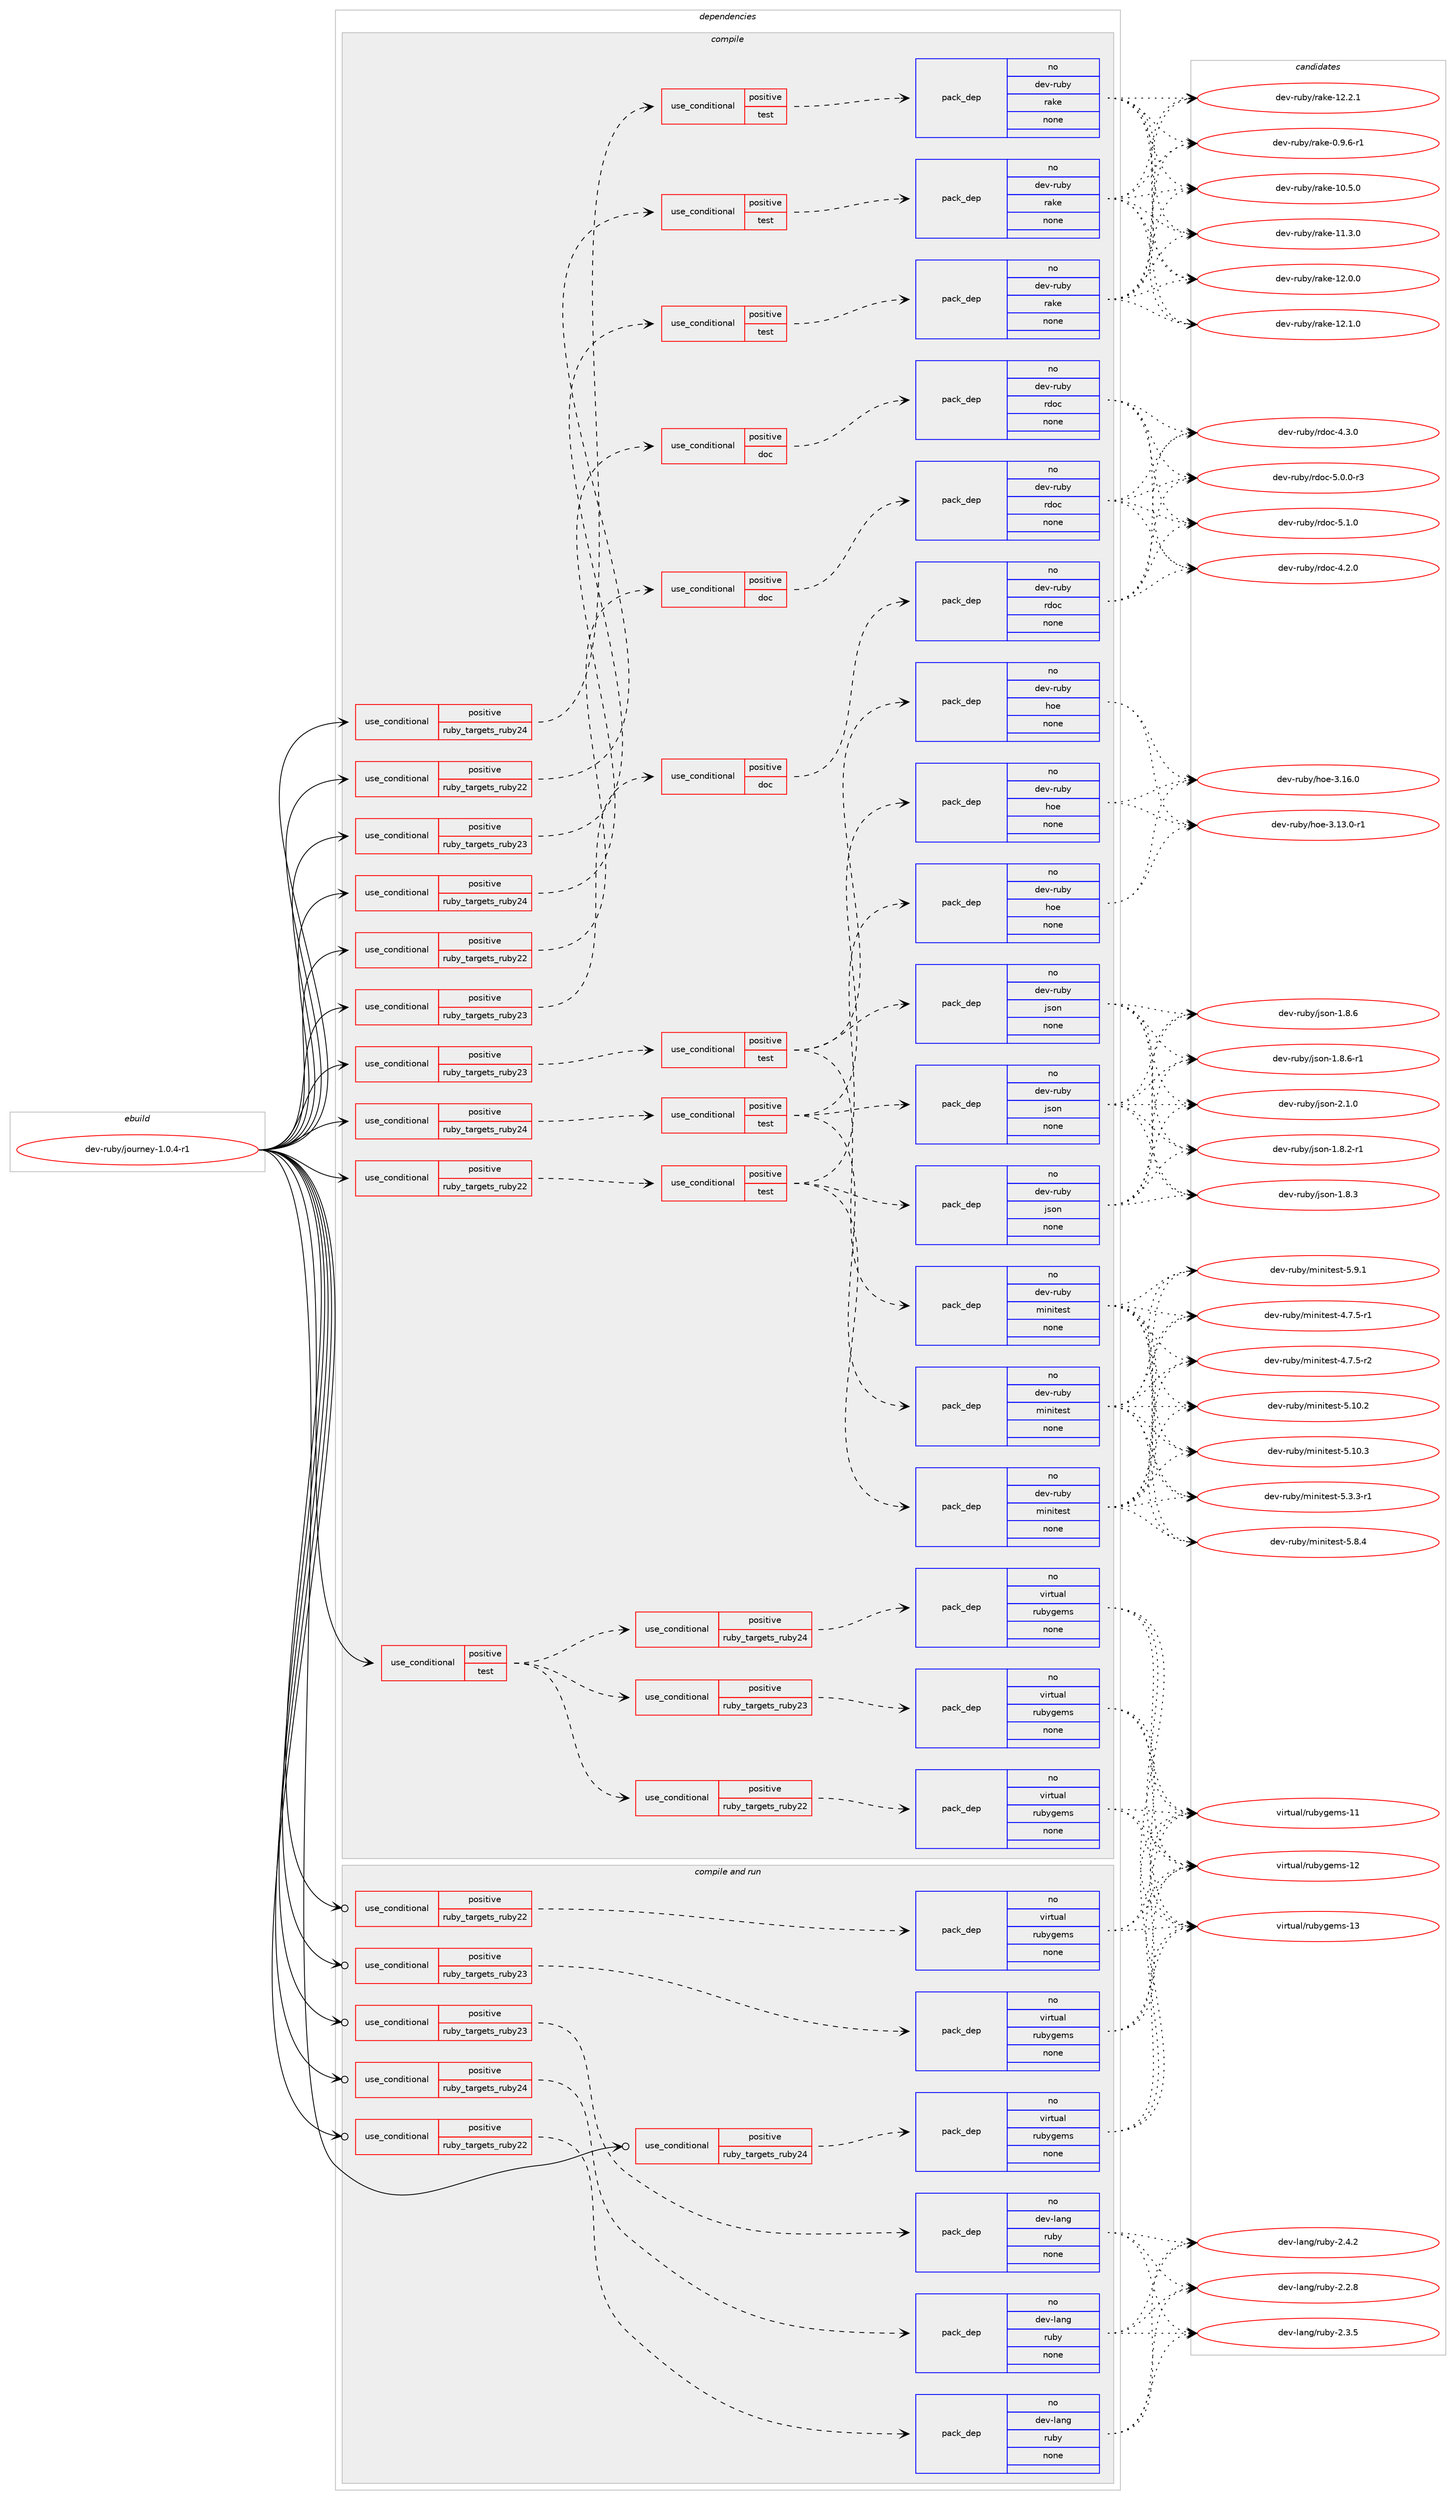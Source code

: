 digraph prolog {

# *************
# Graph options
# *************

newrank=true;
concentrate=true;
compound=true;
graph [rankdir=LR,fontname=Helvetica,fontsize=10,ranksep=1.5];#, ranksep=2.5, nodesep=0.2];
edge  [arrowhead=vee];
node  [fontname=Helvetica,fontsize=10];

# **********
# The ebuild
# **********

subgraph cluster_leftcol {
color=gray;
rank=same;
label=<<i>ebuild</i>>;
id [label="dev-ruby/journey-1.0.4-r1", color=red, width=4, href="../dev-ruby/journey-1.0.4-r1.svg"];
}

# ****************
# The dependencies
# ****************

subgraph cluster_midcol {
color=gray;
label=<<i>dependencies</i>>;
subgraph cluster_compile {
fillcolor="#eeeeee";
style=filled;
label=<<i>compile</i>>;
subgraph cond59869 {
dependency244207 [label=<<TABLE BORDER="0" CELLBORDER="1" CELLSPACING="0" CELLPADDING="4"><TR><TD ROWSPAN="3" CELLPADDING="10">use_conditional</TD></TR><TR><TD>positive</TD></TR><TR><TD>ruby_targets_ruby22</TD></TR></TABLE>>, shape=none, color=red];
subgraph cond59870 {
dependency244208 [label=<<TABLE BORDER="0" CELLBORDER="1" CELLSPACING="0" CELLPADDING="4"><TR><TD ROWSPAN="3" CELLPADDING="10">use_conditional</TD></TR><TR><TD>positive</TD></TR><TR><TD>doc</TD></TR></TABLE>>, shape=none, color=red];
subgraph pack180261 {
dependency244209 [label=<<TABLE BORDER="0" CELLBORDER="1" CELLSPACING="0" CELLPADDING="4" WIDTH="220"><TR><TD ROWSPAN="6" CELLPADDING="30">pack_dep</TD></TR><TR><TD WIDTH="110">no</TD></TR><TR><TD>dev-ruby</TD></TR><TR><TD>rdoc</TD></TR><TR><TD>none</TD></TR><TR><TD></TD></TR></TABLE>>, shape=none, color=blue];
}
dependency244208:e -> dependency244209:w [weight=20,style="dashed",arrowhead="vee"];
}
dependency244207:e -> dependency244208:w [weight=20,style="dashed",arrowhead="vee"];
}
id:e -> dependency244207:w [weight=20,style="solid",arrowhead="vee"];
subgraph cond59871 {
dependency244210 [label=<<TABLE BORDER="0" CELLBORDER="1" CELLSPACING="0" CELLPADDING="4"><TR><TD ROWSPAN="3" CELLPADDING="10">use_conditional</TD></TR><TR><TD>positive</TD></TR><TR><TD>ruby_targets_ruby22</TD></TR></TABLE>>, shape=none, color=red];
subgraph cond59872 {
dependency244211 [label=<<TABLE BORDER="0" CELLBORDER="1" CELLSPACING="0" CELLPADDING="4"><TR><TD ROWSPAN="3" CELLPADDING="10">use_conditional</TD></TR><TR><TD>positive</TD></TR><TR><TD>test</TD></TR></TABLE>>, shape=none, color=red];
subgraph pack180262 {
dependency244212 [label=<<TABLE BORDER="0" CELLBORDER="1" CELLSPACING="0" CELLPADDING="4" WIDTH="220"><TR><TD ROWSPAN="6" CELLPADDING="30">pack_dep</TD></TR><TR><TD WIDTH="110">no</TD></TR><TR><TD>dev-ruby</TD></TR><TR><TD>hoe</TD></TR><TR><TD>none</TD></TR><TR><TD></TD></TR></TABLE>>, shape=none, color=blue];
}
dependency244211:e -> dependency244212:w [weight=20,style="dashed",arrowhead="vee"];
subgraph pack180263 {
dependency244213 [label=<<TABLE BORDER="0" CELLBORDER="1" CELLSPACING="0" CELLPADDING="4" WIDTH="220"><TR><TD ROWSPAN="6" CELLPADDING="30">pack_dep</TD></TR><TR><TD WIDTH="110">no</TD></TR><TR><TD>dev-ruby</TD></TR><TR><TD>json</TD></TR><TR><TD>none</TD></TR><TR><TD></TD></TR></TABLE>>, shape=none, color=blue];
}
dependency244211:e -> dependency244213:w [weight=20,style="dashed",arrowhead="vee"];
subgraph pack180264 {
dependency244214 [label=<<TABLE BORDER="0" CELLBORDER="1" CELLSPACING="0" CELLPADDING="4" WIDTH="220"><TR><TD ROWSPAN="6" CELLPADDING="30">pack_dep</TD></TR><TR><TD WIDTH="110">no</TD></TR><TR><TD>dev-ruby</TD></TR><TR><TD>minitest</TD></TR><TR><TD>none</TD></TR><TR><TD></TD></TR></TABLE>>, shape=none, color=blue];
}
dependency244211:e -> dependency244214:w [weight=20,style="dashed",arrowhead="vee"];
}
dependency244210:e -> dependency244211:w [weight=20,style="dashed",arrowhead="vee"];
}
id:e -> dependency244210:w [weight=20,style="solid",arrowhead="vee"];
subgraph cond59873 {
dependency244215 [label=<<TABLE BORDER="0" CELLBORDER="1" CELLSPACING="0" CELLPADDING="4"><TR><TD ROWSPAN="3" CELLPADDING="10">use_conditional</TD></TR><TR><TD>positive</TD></TR><TR><TD>ruby_targets_ruby22</TD></TR></TABLE>>, shape=none, color=red];
subgraph cond59874 {
dependency244216 [label=<<TABLE BORDER="0" CELLBORDER="1" CELLSPACING="0" CELLPADDING="4"><TR><TD ROWSPAN="3" CELLPADDING="10">use_conditional</TD></TR><TR><TD>positive</TD></TR><TR><TD>test</TD></TR></TABLE>>, shape=none, color=red];
subgraph pack180265 {
dependency244217 [label=<<TABLE BORDER="0" CELLBORDER="1" CELLSPACING="0" CELLPADDING="4" WIDTH="220"><TR><TD ROWSPAN="6" CELLPADDING="30">pack_dep</TD></TR><TR><TD WIDTH="110">no</TD></TR><TR><TD>dev-ruby</TD></TR><TR><TD>rake</TD></TR><TR><TD>none</TD></TR><TR><TD></TD></TR></TABLE>>, shape=none, color=blue];
}
dependency244216:e -> dependency244217:w [weight=20,style="dashed",arrowhead="vee"];
}
dependency244215:e -> dependency244216:w [weight=20,style="dashed",arrowhead="vee"];
}
id:e -> dependency244215:w [weight=20,style="solid",arrowhead="vee"];
subgraph cond59875 {
dependency244218 [label=<<TABLE BORDER="0" CELLBORDER="1" CELLSPACING="0" CELLPADDING="4"><TR><TD ROWSPAN="3" CELLPADDING="10">use_conditional</TD></TR><TR><TD>positive</TD></TR><TR><TD>ruby_targets_ruby23</TD></TR></TABLE>>, shape=none, color=red];
subgraph cond59876 {
dependency244219 [label=<<TABLE BORDER="0" CELLBORDER="1" CELLSPACING="0" CELLPADDING="4"><TR><TD ROWSPAN="3" CELLPADDING="10">use_conditional</TD></TR><TR><TD>positive</TD></TR><TR><TD>doc</TD></TR></TABLE>>, shape=none, color=red];
subgraph pack180266 {
dependency244220 [label=<<TABLE BORDER="0" CELLBORDER="1" CELLSPACING="0" CELLPADDING="4" WIDTH="220"><TR><TD ROWSPAN="6" CELLPADDING="30">pack_dep</TD></TR><TR><TD WIDTH="110">no</TD></TR><TR><TD>dev-ruby</TD></TR><TR><TD>rdoc</TD></TR><TR><TD>none</TD></TR><TR><TD></TD></TR></TABLE>>, shape=none, color=blue];
}
dependency244219:e -> dependency244220:w [weight=20,style="dashed",arrowhead="vee"];
}
dependency244218:e -> dependency244219:w [weight=20,style="dashed",arrowhead="vee"];
}
id:e -> dependency244218:w [weight=20,style="solid",arrowhead="vee"];
subgraph cond59877 {
dependency244221 [label=<<TABLE BORDER="0" CELLBORDER="1" CELLSPACING="0" CELLPADDING="4"><TR><TD ROWSPAN="3" CELLPADDING="10">use_conditional</TD></TR><TR><TD>positive</TD></TR><TR><TD>ruby_targets_ruby23</TD></TR></TABLE>>, shape=none, color=red];
subgraph cond59878 {
dependency244222 [label=<<TABLE BORDER="0" CELLBORDER="1" CELLSPACING="0" CELLPADDING="4"><TR><TD ROWSPAN="3" CELLPADDING="10">use_conditional</TD></TR><TR><TD>positive</TD></TR><TR><TD>test</TD></TR></TABLE>>, shape=none, color=red];
subgraph pack180267 {
dependency244223 [label=<<TABLE BORDER="0" CELLBORDER="1" CELLSPACING="0" CELLPADDING="4" WIDTH="220"><TR><TD ROWSPAN="6" CELLPADDING="30">pack_dep</TD></TR><TR><TD WIDTH="110">no</TD></TR><TR><TD>dev-ruby</TD></TR><TR><TD>hoe</TD></TR><TR><TD>none</TD></TR><TR><TD></TD></TR></TABLE>>, shape=none, color=blue];
}
dependency244222:e -> dependency244223:w [weight=20,style="dashed",arrowhead="vee"];
subgraph pack180268 {
dependency244224 [label=<<TABLE BORDER="0" CELLBORDER="1" CELLSPACING="0" CELLPADDING="4" WIDTH="220"><TR><TD ROWSPAN="6" CELLPADDING="30">pack_dep</TD></TR><TR><TD WIDTH="110">no</TD></TR><TR><TD>dev-ruby</TD></TR><TR><TD>json</TD></TR><TR><TD>none</TD></TR><TR><TD></TD></TR></TABLE>>, shape=none, color=blue];
}
dependency244222:e -> dependency244224:w [weight=20,style="dashed",arrowhead="vee"];
subgraph pack180269 {
dependency244225 [label=<<TABLE BORDER="0" CELLBORDER="1" CELLSPACING="0" CELLPADDING="4" WIDTH="220"><TR><TD ROWSPAN="6" CELLPADDING="30">pack_dep</TD></TR><TR><TD WIDTH="110">no</TD></TR><TR><TD>dev-ruby</TD></TR><TR><TD>minitest</TD></TR><TR><TD>none</TD></TR><TR><TD></TD></TR></TABLE>>, shape=none, color=blue];
}
dependency244222:e -> dependency244225:w [weight=20,style="dashed",arrowhead="vee"];
}
dependency244221:e -> dependency244222:w [weight=20,style="dashed",arrowhead="vee"];
}
id:e -> dependency244221:w [weight=20,style="solid",arrowhead="vee"];
subgraph cond59879 {
dependency244226 [label=<<TABLE BORDER="0" CELLBORDER="1" CELLSPACING="0" CELLPADDING="4"><TR><TD ROWSPAN="3" CELLPADDING="10">use_conditional</TD></TR><TR><TD>positive</TD></TR><TR><TD>ruby_targets_ruby23</TD></TR></TABLE>>, shape=none, color=red];
subgraph cond59880 {
dependency244227 [label=<<TABLE BORDER="0" CELLBORDER="1" CELLSPACING="0" CELLPADDING="4"><TR><TD ROWSPAN="3" CELLPADDING="10">use_conditional</TD></TR><TR><TD>positive</TD></TR><TR><TD>test</TD></TR></TABLE>>, shape=none, color=red];
subgraph pack180270 {
dependency244228 [label=<<TABLE BORDER="0" CELLBORDER="1" CELLSPACING="0" CELLPADDING="4" WIDTH="220"><TR><TD ROWSPAN="6" CELLPADDING="30">pack_dep</TD></TR><TR><TD WIDTH="110">no</TD></TR><TR><TD>dev-ruby</TD></TR><TR><TD>rake</TD></TR><TR><TD>none</TD></TR><TR><TD></TD></TR></TABLE>>, shape=none, color=blue];
}
dependency244227:e -> dependency244228:w [weight=20,style="dashed",arrowhead="vee"];
}
dependency244226:e -> dependency244227:w [weight=20,style="dashed",arrowhead="vee"];
}
id:e -> dependency244226:w [weight=20,style="solid",arrowhead="vee"];
subgraph cond59881 {
dependency244229 [label=<<TABLE BORDER="0" CELLBORDER="1" CELLSPACING="0" CELLPADDING="4"><TR><TD ROWSPAN="3" CELLPADDING="10">use_conditional</TD></TR><TR><TD>positive</TD></TR><TR><TD>ruby_targets_ruby24</TD></TR></TABLE>>, shape=none, color=red];
subgraph cond59882 {
dependency244230 [label=<<TABLE BORDER="0" CELLBORDER="1" CELLSPACING="0" CELLPADDING="4"><TR><TD ROWSPAN="3" CELLPADDING="10">use_conditional</TD></TR><TR><TD>positive</TD></TR><TR><TD>doc</TD></TR></TABLE>>, shape=none, color=red];
subgraph pack180271 {
dependency244231 [label=<<TABLE BORDER="0" CELLBORDER="1" CELLSPACING="0" CELLPADDING="4" WIDTH="220"><TR><TD ROWSPAN="6" CELLPADDING="30">pack_dep</TD></TR><TR><TD WIDTH="110">no</TD></TR><TR><TD>dev-ruby</TD></TR><TR><TD>rdoc</TD></TR><TR><TD>none</TD></TR><TR><TD></TD></TR></TABLE>>, shape=none, color=blue];
}
dependency244230:e -> dependency244231:w [weight=20,style="dashed",arrowhead="vee"];
}
dependency244229:e -> dependency244230:w [weight=20,style="dashed",arrowhead="vee"];
}
id:e -> dependency244229:w [weight=20,style="solid",arrowhead="vee"];
subgraph cond59883 {
dependency244232 [label=<<TABLE BORDER="0" CELLBORDER="1" CELLSPACING="0" CELLPADDING="4"><TR><TD ROWSPAN="3" CELLPADDING="10">use_conditional</TD></TR><TR><TD>positive</TD></TR><TR><TD>ruby_targets_ruby24</TD></TR></TABLE>>, shape=none, color=red];
subgraph cond59884 {
dependency244233 [label=<<TABLE BORDER="0" CELLBORDER="1" CELLSPACING="0" CELLPADDING="4"><TR><TD ROWSPAN="3" CELLPADDING="10">use_conditional</TD></TR><TR><TD>positive</TD></TR><TR><TD>test</TD></TR></TABLE>>, shape=none, color=red];
subgraph pack180272 {
dependency244234 [label=<<TABLE BORDER="0" CELLBORDER="1" CELLSPACING="0" CELLPADDING="4" WIDTH="220"><TR><TD ROWSPAN="6" CELLPADDING="30">pack_dep</TD></TR><TR><TD WIDTH="110">no</TD></TR><TR><TD>dev-ruby</TD></TR><TR><TD>hoe</TD></TR><TR><TD>none</TD></TR><TR><TD></TD></TR></TABLE>>, shape=none, color=blue];
}
dependency244233:e -> dependency244234:w [weight=20,style="dashed",arrowhead="vee"];
subgraph pack180273 {
dependency244235 [label=<<TABLE BORDER="0" CELLBORDER="1" CELLSPACING="0" CELLPADDING="4" WIDTH="220"><TR><TD ROWSPAN="6" CELLPADDING="30">pack_dep</TD></TR><TR><TD WIDTH="110">no</TD></TR><TR><TD>dev-ruby</TD></TR><TR><TD>json</TD></TR><TR><TD>none</TD></TR><TR><TD></TD></TR></TABLE>>, shape=none, color=blue];
}
dependency244233:e -> dependency244235:w [weight=20,style="dashed",arrowhead="vee"];
subgraph pack180274 {
dependency244236 [label=<<TABLE BORDER="0" CELLBORDER="1" CELLSPACING="0" CELLPADDING="4" WIDTH="220"><TR><TD ROWSPAN="6" CELLPADDING="30">pack_dep</TD></TR><TR><TD WIDTH="110">no</TD></TR><TR><TD>dev-ruby</TD></TR><TR><TD>minitest</TD></TR><TR><TD>none</TD></TR><TR><TD></TD></TR></TABLE>>, shape=none, color=blue];
}
dependency244233:e -> dependency244236:w [weight=20,style="dashed",arrowhead="vee"];
}
dependency244232:e -> dependency244233:w [weight=20,style="dashed",arrowhead="vee"];
}
id:e -> dependency244232:w [weight=20,style="solid",arrowhead="vee"];
subgraph cond59885 {
dependency244237 [label=<<TABLE BORDER="0" CELLBORDER="1" CELLSPACING="0" CELLPADDING="4"><TR><TD ROWSPAN="3" CELLPADDING="10">use_conditional</TD></TR><TR><TD>positive</TD></TR><TR><TD>ruby_targets_ruby24</TD></TR></TABLE>>, shape=none, color=red];
subgraph cond59886 {
dependency244238 [label=<<TABLE BORDER="0" CELLBORDER="1" CELLSPACING="0" CELLPADDING="4"><TR><TD ROWSPAN="3" CELLPADDING="10">use_conditional</TD></TR><TR><TD>positive</TD></TR><TR><TD>test</TD></TR></TABLE>>, shape=none, color=red];
subgraph pack180275 {
dependency244239 [label=<<TABLE BORDER="0" CELLBORDER="1" CELLSPACING="0" CELLPADDING="4" WIDTH="220"><TR><TD ROWSPAN="6" CELLPADDING="30">pack_dep</TD></TR><TR><TD WIDTH="110">no</TD></TR><TR><TD>dev-ruby</TD></TR><TR><TD>rake</TD></TR><TR><TD>none</TD></TR><TR><TD></TD></TR></TABLE>>, shape=none, color=blue];
}
dependency244238:e -> dependency244239:w [weight=20,style="dashed",arrowhead="vee"];
}
dependency244237:e -> dependency244238:w [weight=20,style="dashed",arrowhead="vee"];
}
id:e -> dependency244237:w [weight=20,style="solid",arrowhead="vee"];
subgraph cond59887 {
dependency244240 [label=<<TABLE BORDER="0" CELLBORDER="1" CELLSPACING="0" CELLPADDING="4"><TR><TD ROWSPAN="3" CELLPADDING="10">use_conditional</TD></TR><TR><TD>positive</TD></TR><TR><TD>test</TD></TR></TABLE>>, shape=none, color=red];
subgraph cond59888 {
dependency244241 [label=<<TABLE BORDER="0" CELLBORDER="1" CELLSPACING="0" CELLPADDING="4"><TR><TD ROWSPAN="3" CELLPADDING="10">use_conditional</TD></TR><TR><TD>positive</TD></TR><TR><TD>ruby_targets_ruby22</TD></TR></TABLE>>, shape=none, color=red];
subgraph pack180276 {
dependency244242 [label=<<TABLE BORDER="0" CELLBORDER="1" CELLSPACING="0" CELLPADDING="4" WIDTH="220"><TR><TD ROWSPAN="6" CELLPADDING="30">pack_dep</TD></TR><TR><TD WIDTH="110">no</TD></TR><TR><TD>virtual</TD></TR><TR><TD>rubygems</TD></TR><TR><TD>none</TD></TR><TR><TD></TD></TR></TABLE>>, shape=none, color=blue];
}
dependency244241:e -> dependency244242:w [weight=20,style="dashed",arrowhead="vee"];
}
dependency244240:e -> dependency244241:w [weight=20,style="dashed",arrowhead="vee"];
subgraph cond59889 {
dependency244243 [label=<<TABLE BORDER="0" CELLBORDER="1" CELLSPACING="0" CELLPADDING="4"><TR><TD ROWSPAN="3" CELLPADDING="10">use_conditional</TD></TR><TR><TD>positive</TD></TR><TR><TD>ruby_targets_ruby23</TD></TR></TABLE>>, shape=none, color=red];
subgraph pack180277 {
dependency244244 [label=<<TABLE BORDER="0" CELLBORDER="1" CELLSPACING="0" CELLPADDING="4" WIDTH="220"><TR><TD ROWSPAN="6" CELLPADDING="30">pack_dep</TD></TR><TR><TD WIDTH="110">no</TD></TR><TR><TD>virtual</TD></TR><TR><TD>rubygems</TD></TR><TR><TD>none</TD></TR><TR><TD></TD></TR></TABLE>>, shape=none, color=blue];
}
dependency244243:e -> dependency244244:w [weight=20,style="dashed",arrowhead="vee"];
}
dependency244240:e -> dependency244243:w [weight=20,style="dashed",arrowhead="vee"];
subgraph cond59890 {
dependency244245 [label=<<TABLE BORDER="0" CELLBORDER="1" CELLSPACING="0" CELLPADDING="4"><TR><TD ROWSPAN="3" CELLPADDING="10">use_conditional</TD></TR><TR><TD>positive</TD></TR><TR><TD>ruby_targets_ruby24</TD></TR></TABLE>>, shape=none, color=red];
subgraph pack180278 {
dependency244246 [label=<<TABLE BORDER="0" CELLBORDER="1" CELLSPACING="0" CELLPADDING="4" WIDTH="220"><TR><TD ROWSPAN="6" CELLPADDING="30">pack_dep</TD></TR><TR><TD WIDTH="110">no</TD></TR><TR><TD>virtual</TD></TR><TR><TD>rubygems</TD></TR><TR><TD>none</TD></TR><TR><TD></TD></TR></TABLE>>, shape=none, color=blue];
}
dependency244245:e -> dependency244246:w [weight=20,style="dashed",arrowhead="vee"];
}
dependency244240:e -> dependency244245:w [weight=20,style="dashed",arrowhead="vee"];
}
id:e -> dependency244240:w [weight=20,style="solid",arrowhead="vee"];
}
subgraph cluster_compileandrun {
fillcolor="#eeeeee";
style=filled;
label=<<i>compile and run</i>>;
subgraph cond59891 {
dependency244247 [label=<<TABLE BORDER="0" CELLBORDER="1" CELLSPACING="0" CELLPADDING="4"><TR><TD ROWSPAN="3" CELLPADDING="10">use_conditional</TD></TR><TR><TD>positive</TD></TR><TR><TD>ruby_targets_ruby22</TD></TR></TABLE>>, shape=none, color=red];
subgraph pack180279 {
dependency244248 [label=<<TABLE BORDER="0" CELLBORDER="1" CELLSPACING="0" CELLPADDING="4" WIDTH="220"><TR><TD ROWSPAN="6" CELLPADDING="30">pack_dep</TD></TR><TR><TD WIDTH="110">no</TD></TR><TR><TD>dev-lang</TD></TR><TR><TD>ruby</TD></TR><TR><TD>none</TD></TR><TR><TD></TD></TR></TABLE>>, shape=none, color=blue];
}
dependency244247:e -> dependency244248:w [weight=20,style="dashed",arrowhead="vee"];
}
id:e -> dependency244247:w [weight=20,style="solid",arrowhead="odotvee"];
subgraph cond59892 {
dependency244249 [label=<<TABLE BORDER="0" CELLBORDER="1" CELLSPACING="0" CELLPADDING="4"><TR><TD ROWSPAN="3" CELLPADDING="10">use_conditional</TD></TR><TR><TD>positive</TD></TR><TR><TD>ruby_targets_ruby22</TD></TR></TABLE>>, shape=none, color=red];
subgraph pack180280 {
dependency244250 [label=<<TABLE BORDER="0" CELLBORDER="1" CELLSPACING="0" CELLPADDING="4" WIDTH="220"><TR><TD ROWSPAN="6" CELLPADDING="30">pack_dep</TD></TR><TR><TD WIDTH="110">no</TD></TR><TR><TD>virtual</TD></TR><TR><TD>rubygems</TD></TR><TR><TD>none</TD></TR><TR><TD></TD></TR></TABLE>>, shape=none, color=blue];
}
dependency244249:e -> dependency244250:w [weight=20,style="dashed",arrowhead="vee"];
}
id:e -> dependency244249:w [weight=20,style="solid",arrowhead="odotvee"];
subgraph cond59893 {
dependency244251 [label=<<TABLE BORDER="0" CELLBORDER="1" CELLSPACING="0" CELLPADDING="4"><TR><TD ROWSPAN="3" CELLPADDING="10">use_conditional</TD></TR><TR><TD>positive</TD></TR><TR><TD>ruby_targets_ruby23</TD></TR></TABLE>>, shape=none, color=red];
subgraph pack180281 {
dependency244252 [label=<<TABLE BORDER="0" CELLBORDER="1" CELLSPACING="0" CELLPADDING="4" WIDTH="220"><TR><TD ROWSPAN="6" CELLPADDING="30">pack_dep</TD></TR><TR><TD WIDTH="110">no</TD></TR><TR><TD>dev-lang</TD></TR><TR><TD>ruby</TD></TR><TR><TD>none</TD></TR><TR><TD></TD></TR></TABLE>>, shape=none, color=blue];
}
dependency244251:e -> dependency244252:w [weight=20,style="dashed",arrowhead="vee"];
}
id:e -> dependency244251:w [weight=20,style="solid",arrowhead="odotvee"];
subgraph cond59894 {
dependency244253 [label=<<TABLE BORDER="0" CELLBORDER="1" CELLSPACING="0" CELLPADDING="4"><TR><TD ROWSPAN="3" CELLPADDING="10">use_conditional</TD></TR><TR><TD>positive</TD></TR><TR><TD>ruby_targets_ruby23</TD></TR></TABLE>>, shape=none, color=red];
subgraph pack180282 {
dependency244254 [label=<<TABLE BORDER="0" CELLBORDER="1" CELLSPACING="0" CELLPADDING="4" WIDTH="220"><TR><TD ROWSPAN="6" CELLPADDING="30">pack_dep</TD></TR><TR><TD WIDTH="110">no</TD></TR><TR><TD>virtual</TD></TR><TR><TD>rubygems</TD></TR><TR><TD>none</TD></TR><TR><TD></TD></TR></TABLE>>, shape=none, color=blue];
}
dependency244253:e -> dependency244254:w [weight=20,style="dashed",arrowhead="vee"];
}
id:e -> dependency244253:w [weight=20,style="solid",arrowhead="odotvee"];
subgraph cond59895 {
dependency244255 [label=<<TABLE BORDER="0" CELLBORDER="1" CELLSPACING="0" CELLPADDING="4"><TR><TD ROWSPAN="3" CELLPADDING="10">use_conditional</TD></TR><TR><TD>positive</TD></TR><TR><TD>ruby_targets_ruby24</TD></TR></TABLE>>, shape=none, color=red];
subgraph pack180283 {
dependency244256 [label=<<TABLE BORDER="0" CELLBORDER="1" CELLSPACING="0" CELLPADDING="4" WIDTH="220"><TR><TD ROWSPAN="6" CELLPADDING="30">pack_dep</TD></TR><TR><TD WIDTH="110">no</TD></TR><TR><TD>dev-lang</TD></TR><TR><TD>ruby</TD></TR><TR><TD>none</TD></TR><TR><TD></TD></TR></TABLE>>, shape=none, color=blue];
}
dependency244255:e -> dependency244256:w [weight=20,style="dashed",arrowhead="vee"];
}
id:e -> dependency244255:w [weight=20,style="solid",arrowhead="odotvee"];
subgraph cond59896 {
dependency244257 [label=<<TABLE BORDER="0" CELLBORDER="1" CELLSPACING="0" CELLPADDING="4"><TR><TD ROWSPAN="3" CELLPADDING="10">use_conditional</TD></TR><TR><TD>positive</TD></TR><TR><TD>ruby_targets_ruby24</TD></TR></TABLE>>, shape=none, color=red];
subgraph pack180284 {
dependency244258 [label=<<TABLE BORDER="0" CELLBORDER="1" CELLSPACING="0" CELLPADDING="4" WIDTH="220"><TR><TD ROWSPAN="6" CELLPADDING="30">pack_dep</TD></TR><TR><TD WIDTH="110">no</TD></TR><TR><TD>virtual</TD></TR><TR><TD>rubygems</TD></TR><TR><TD>none</TD></TR><TR><TD></TD></TR></TABLE>>, shape=none, color=blue];
}
dependency244257:e -> dependency244258:w [weight=20,style="dashed",arrowhead="vee"];
}
id:e -> dependency244257:w [weight=20,style="solid",arrowhead="odotvee"];
}
subgraph cluster_run {
fillcolor="#eeeeee";
style=filled;
label=<<i>run</i>>;
}
}

# **************
# The candidates
# **************

subgraph cluster_choices {
rank=same;
color=gray;
label=<<i>candidates</i>>;

subgraph choice180261 {
color=black;
nodesep=1;
choice10010111845114117981214711410011199455246504648 [label="dev-ruby/rdoc-4.2.0", color=red, width=4,href="../dev-ruby/rdoc-4.2.0.svg"];
choice10010111845114117981214711410011199455246514648 [label="dev-ruby/rdoc-4.3.0", color=red, width=4,href="../dev-ruby/rdoc-4.3.0.svg"];
choice100101118451141179812147114100111994553464846484511451 [label="dev-ruby/rdoc-5.0.0-r3", color=red, width=4,href="../dev-ruby/rdoc-5.0.0-r3.svg"];
choice10010111845114117981214711410011199455346494648 [label="dev-ruby/rdoc-5.1.0", color=red, width=4,href="../dev-ruby/rdoc-5.1.0.svg"];
dependency244209:e -> choice10010111845114117981214711410011199455246504648:w [style=dotted,weight="100"];
dependency244209:e -> choice10010111845114117981214711410011199455246514648:w [style=dotted,weight="100"];
dependency244209:e -> choice100101118451141179812147114100111994553464846484511451:w [style=dotted,weight="100"];
dependency244209:e -> choice10010111845114117981214711410011199455346494648:w [style=dotted,weight="100"];
}
subgraph choice180262 {
color=black;
nodesep=1;
choice100101118451141179812147104111101455146495146484511449 [label="dev-ruby/hoe-3.13.0-r1", color=red, width=4,href="../dev-ruby/hoe-3.13.0-r1.svg"];
choice10010111845114117981214710411110145514649544648 [label="dev-ruby/hoe-3.16.0", color=red, width=4,href="../dev-ruby/hoe-3.16.0.svg"];
dependency244212:e -> choice100101118451141179812147104111101455146495146484511449:w [style=dotted,weight="100"];
dependency244212:e -> choice10010111845114117981214710411110145514649544648:w [style=dotted,weight="100"];
}
subgraph choice180263 {
color=black;
nodesep=1;
choice1001011184511411798121471061151111104549465646504511449 [label="dev-ruby/json-1.8.2-r1", color=red, width=4,href="../dev-ruby/json-1.8.2-r1.svg"];
choice100101118451141179812147106115111110454946564651 [label="dev-ruby/json-1.8.3", color=red, width=4,href="../dev-ruby/json-1.8.3.svg"];
choice100101118451141179812147106115111110454946564654 [label="dev-ruby/json-1.8.6", color=red, width=4,href="../dev-ruby/json-1.8.6.svg"];
choice1001011184511411798121471061151111104549465646544511449 [label="dev-ruby/json-1.8.6-r1", color=red, width=4,href="../dev-ruby/json-1.8.6-r1.svg"];
choice100101118451141179812147106115111110455046494648 [label="dev-ruby/json-2.1.0", color=red, width=4,href="../dev-ruby/json-2.1.0.svg"];
dependency244213:e -> choice1001011184511411798121471061151111104549465646504511449:w [style=dotted,weight="100"];
dependency244213:e -> choice100101118451141179812147106115111110454946564651:w [style=dotted,weight="100"];
dependency244213:e -> choice100101118451141179812147106115111110454946564654:w [style=dotted,weight="100"];
dependency244213:e -> choice1001011184511411798121471061151111104549465646544511449:w [style=dotted,weight="100"];
dependency244213:e -> choice100101118451141179812147106115111110455046494648:w [style=dotted,weight="100"];
}
subgraph choice180264 {
color=black;
nodesep=1;
choice1001011184511411798121471091051101051161011151164552465546534511449 [label="dev-ruby/minitest-4.7.5-r1", color=red, width=4,href="../dev-ruby/minitest-4.7.5-r1.svg"];
choice1001011184511411798121471091051101051161011151164552465546534511450 [label="dev-ruby/minitest-4.7.5-r2", color=red, width=4,href="../dev-ruby/minitest-4.7.5-r2.svg"];
choice10010111845114117981214710910511010511610111511645534649484650 [label="dev-ruby/minitest-5.10.2", color=red, width=4,href="../dev-ruby/minitest-5.10.2.svg"];
choice10010111845114117981214710910511010511610111511645534649484651 [label="dev-ruby/minitest-5.10.3", color=red, width=4,href="../dev-ruby/minitest-5.10.3.svg"];
choice1001011184511411798121471091051101051161011151164553465146514511449 [label="dev-ruby/minitest-5.3.3-r1", color=red, width=4,href="../dev-ruby/minitest-5.3.3-r1.svg"];
choice100101118451141179812147109105110105116101115116455346564652 [label="dev-ruby/minitest-5.8.4", color=red, width=4,href="../dev-ruby/minitest-5.8.4.svg"];
choice100101118451141179812147109105110105116101115116455346574649 [label="dev-ruby/minitest-5.9.1", color=red, width=4,href="../dev-ruby/minitest-5.9.1.svg"];
dependency244214:e -> choice1001011184511411798121471091051101051161011151164552465546534511449:w [style=dotted,weight="100"];
dependency244214:e -> choice1001011184511411798121471091051101051161011151164552465546534511450:w [style=dotted,weight="100"];
dependency244214:e -> choice10010111845114117981214710910511010511610111511645534649484650:w [style=dotted,weight="100"];
dependency244214:e -> choice10010111845114117981214710910511010511610111511645534649484651:w [style=dotted,weight="100"];
dependency244214:e -> choice1001011184511411798121471091051101051161011151164553465146514511449:w [style=dotted,weight="100"];
dependency244214:e -> choice100101118451141179812147109105110105116101115116455346564652:w [style=dotted,weight="100"];
dependency244214:e -> choice100101118451141179812147109105110105116101115116455346574649:w [style=dotted,weight="100"];
}
subgraph choice180265 {
color=black;
nodesep=1;
choice100101118451141179812147114971071014548465746544511449 [label="dev-ruby/rake-0.9.6-r1", color=red, width=4,href="../dev-ruby/rake-0.9.6-r1.svg"];
choice1001011184511411798121471149710710145494846534648 [label="dev-ruby/rake-10.5.0", color=red, width=4,href="../dev-ruby/rake-10.5.0.svg"];
choice1001011184511411798121471149710710145494946514648 [label="dev-ruby/rake-11.3.0", color=red, width=4,href="../dev-ruby/rake-11.3.0.svg"];
choice1001011184511411798121471149710710145495046484648 [label="dev-ruby/rake-12.0.0", color=red, width=4,href="../dev-ruby/rake-12.0.0.svg"];
choice1001011184511411798121471149710710145495046494648 [label="dev-ruby/rake-12.1.0", color=red, width=4,href="../dev-ruby/rake-12.1.0.svg"];
choice1001011184511411798121471149710710145495046504649 [label="dev-ruby/rake-12.2.1", color=red, width=4,href="../dev-ruby/rake-12.2.1.svg"];
dependency244217:e -> choice100101118451141179812147114971071014548465746544511449:w [style=dotted,weight="100"];
dependency244217:e -> choice1001011184511411798121471149710710145494846534648:w [style=dotted,weight="100"];
dependency244217:e -> choice1001011184511411798121471149710710145494946514648:w [style=dotted,weight="100"];
dependency244217:e -> choice1001011184511411798121471149710710145495046484648:w [style=dotted,weight="100"];
dependency244217:e -> choice1001011184511411798121471149710710145495046494648:w [style=dotted,weight="100"];
dependency244217:e -> choice1001011184511411798121471149710710145495046504649:w [style=dotted,weight="100"];
}
subgraph choice180266 {
color=black;
nodesep=1;
choice10010111845114117981214711410011199455246504648 [label="dev-ruby/rdoc-4.2.0", color=red, width=4,href="../dev-ruby/rdoc-4.2.0.svg"];
choice10010111845114117981214711410011199455246514648 [label="dev-ruby/rdoc-4.3.0", color=red, width=4,href="../dev-ruby/rdoc-4.3.0.svg"];
choice100101118451141179812147114100111994553464846484511451 [label="dev-ruby/rdoc-5.0.0-r3", color=red, width=4,href="../dev-ruby/rdoc-5.0.0-r3.svg"];
choice10010111845114117981214711410011199455346494648 [label="dev-ruby/rdoc-5.1.0", color=red, width=4,href="../dev-ruby/rdoc-5.1.0.svg"];
dependency244220:e -> choice10010111845114117981214711410011199455246504648:w [style=dotted,weight="100"];
dependency244220:e -> choice10010111845114117981214711410011199455246514648:w [style=dotted,weight="100"];
dependency244220:e -> choice100101118451141179812147114100111994553464846484511451:w [style=dotted,weight="100"];
dependency244220:e -> choice10010111845114117981214711410011199455346494648:w [style=dotted,weight="100"];
}
subgraph choice180267 {
color=black;
nodesep=1;
choice100101118451141179812147104111101455146495146484511449 [label="dev-ruby/hoe-3.13.0-r1", color=red, width=4,href="../dev-ruby/hoe-3.13.0-r1.svg"];
choice10010111845114117981214710411110145514649544648 [label="dev-ruby/hoe-3.16.0", color=red, width=4,href="../dev-ruby/hoe-3.16.0.svg"];
dependency244223:e -> choice100101118451141179812147104111101455146495146484511449:w [style=dotted,weight="100"];
dependency244223:e -> choice10010111845114117981214710411110145514649544648:w [style=dotted,weight="100"];
}
subgraph choice180268 {
color=black;
nodesep=1;
choice1001011184511411798121471061151111104549465646504511449 [label="dev-ruby/json-1.8.2-r1", color=red, width=4,href="../dev-ruby/json-1.8.2-r1.svg"];
choice100101118451141179812147106115111110454946564651 [label="dev-ruby/json-1.8.3", color=red, width=4,href="../dev-ruby/json-1.8.3.svg"];
choice100101118451141179812147106115111110454946564654 [label="dev-ruby/json-1.8.6", color=red, width=4,href="../dev-ruby/json-1.8.6.svg"];
choice1001011184511411798121471061151111104549465646544511449 [label="dev-ruby/json-1.8.6-r1", color=red, width=4,href="../dev-ruby/json-1.8.6-r1.svg"];
choice100101118451141179812147106115111110455046494648 [label="dev-ruby/json-2.1.0", color=red, width=4,href="../dev-ruby/json-2.1.0.svg"];
dependency244224:e -> choice1001011184511411798121471061151111104549465646504511449:w [style=dotted,weight="100"];
dependency244224:e -> choice100101118451141179812147106115111110454946564651:w [style=dotted,weight="100"];
dependency244224:e -> choice100101118451141179812147106115111110454946564654:w [style=dotted,weight="100"];
dependency244224:e -> choice1001011184511411798121471061151111104549465646544511449:w [style=dotted,weight="100"];
dependency244224:e -> choice100101118451141179812147106115111110455046494648:w [style=dotted,weight="100"];
}
subgraph choice180269 {
color=black;
nodesep=1;
choice1001011184511411798121471091051101051161011151164552465546534511449 [label="dev-ruby/minitest-4.7.5-r1", color=red, width=4,href="../dev-ruby/minitest-4.7.5-r1.svg"];
choice1001011184511411798121471091051101051161011151164552465546534511450 [label="dev-ruby/minitest-4.7.5-r2", color=red, width=4,href="../dev-ruby/minitest-4.7.5-r2.svg"];
choice10010111845114117981214710910511010511610111511645534649484650 [label="dev-ruby/minitest-5.10.2", color=red, width=4,href="../dev-ruby/minitest-5.10.2.svg"];
choice10010111845114117981214710910511010511610111511645534649484651 [label="dev-ruby/minitest-5.10.3", color=red, width=4,href="../dev-ruby/minitest-5.10.3.svg"];
choice1001011184511411798121471091051101051161011151164553465146514511449 [label="dev-ruby/minitest-5.3.3-r1", color=red, width=4,href="../dev-ruby/minitest-5.3.3-r1.svg"];
choice100101118451141179812147109105110105116101115116455346564652 [label="dev-ruby/minitest-5.8.4", color=red, width=4,href="../dev-ruby/minitest-5.8.4.svg"];
choice100101118451141179812147109105110105116101115116455346574649 [label="dev-ruby/minitest-5.9.1", color=red, width=4,href="../dev-ruby/minitest-5.9.1.svg"];
dependency244225:e -> choice1001011184511411798121471091051101051161011151164552465546534511449:w [style=dotted,weight="100"];
dependency244225:e -> choice1001011184511411798121471091051101051161011151164552465546534511450:w [style=dotted,weight="100"];
dependency244225:e -> choice10010111845114117981214710910511010511610111511645534649484650:w [style=dotted,weight="100"];
dependency244225:e -> choice10010111845114117981214710910511010511610111511645534649484651:w [style=dotted,weight="100"];
dependency244225:e -> choice1001011184511411798121471091051101051161011151164553465146514511449:w [style=dotted,weight="100"];
dependency244225:e -> choice100101118451141179812147109105110105116101115116455346564652:w [style=dotted,weight="100"];
dependency244225:e -> choice100101118451141179812147109105110105116101115116455346574649:w [style=dotted,weight="100"];
}
subgraph choice180270 {
color=black;
nodesep=1;
choice100101118451141179812147114971071014548465746544511449 [label="dev-ruby/rake-0.9.6-r1", color=red, width=4,href="../dev-ruby/rake-0.9.6-r1.svg"];
choice1001011184511411798121471149710710145494846534648 [label="dev-ruby/rake-10.5.0", color=red, width=4,href="../dev-ruby/rake-10.5.0.svg"];
choice1001011184511411798121471149710710145494946514648 [label="dev-ruby/rake-11.3.0", color=red, width=4,href="../dev-ruby/rake-11.3.0.svg"];
choice1001011184511411798121471149710710145495046484648 [label="dev-ruby/rake-12.0.0", color=red, width=4,href="../dev-ruby/rake-12.0.0.svg"];
choice1001011184511411798121471149710710145495046494648 [label="dev-ruby/rake-12.1.0", color=red, width=4,href="../dev-ruby/rake-12.1.0.svg"];
choice1001011184511411798121471149710710145495046504649 [label="dev-ruby/rake-12.2.1", color=red, width=4,href="../dev-ruby/rake-12.2.1.svg"];
dependency244228:e -> choice100101118451141179812147114971071014548465746544511449:w [style=dotted,weight="100"];
dependency244228:e -> choice1001011184511411798121471149710710145494846534648:w [style=dotted,weight="100"];
dependency244228:e -> choice1001011184511411798121471149710710145494946514648:w [style=dotted,weight="100"];
dependency244228:e -> choice1001011184511411798121471149710710145495046484648:w [style=dotted,weight="100"];
dependency244228:e -> choice1001011184511411798121471149710710145495046494648:w [style=dotted,weight="100"];
dependency244228:e -> choice1001011184511411798121471149710710145495046504649:w [style=dotted,weight="100"];
}
subgraph choice180271 {
color=black;
nodesep=1;
choice10010111845114117981214711410011199455246504648 [label="dev-ruby/rdoc-4.2.0", color=red, width=4,href="../dev-ruby/rdoc-4.2.0.svg"];
choice10010111845114117981214711410011199455246514648 [label="dev-ruby/rdoc-4.3.0", color=red, width=4,href="../dev-ruby/rdoc-4.3.0.svg"];
choice100101118451141179812147114100111994553464846484511451 [label="dev-ruby/rdoc-5.0.0-r3", color=red, width=4,href="../dev-ruby/rdoc-5.0.0-r3.svg"];
choice10010111845114117981214711410011199455346494648 [label="dev-ruby/rdoc-5.1.0", color=red, width=4,href="../dev-ruby/rdoc-5.1.0.svg"];
dependency244231:e -> choice10010111845114117981214711410011199455246504648:w [style=dotted,weight="100"];
dependency244231:e -> choice10010111845114117981214711410011199455246514648:w [style=dotted,weight="100"];
dependency244231:e -> choice100101118451141179812147114100111994553464846484511451:w [style=dotted,weight="100"];
dependency244231:e -> choice10010111845114117981214711410011199455346494648:w [style=dotted,weight="100"];
}
subgraph choice180272 {
color=black;
nodesep=1;
choice100101118451141179812147104111101455146495146484511449 [label="dev-ruby/hoe-3.13.0-r1", color=red, width=4,href="../dev-ruby/hoe-3.13.0-r1.svg"];
choice10010111845114117981214710411110145514649544648 [label="dev-ruby/hoe-3.16.0", color=red, width=4,href="../dev-ruby/hoe-3.16.0.svg"];
dependency244234:e -> choice100101118451141179812147104111101455146495146484511449:w [style=dotted,weight="100"];
dependency244234:e -> choice10010111845114117981214710411110145514649544648:w [style=dotted,weight="100"];
}
subgraph choice180273 {
color=black;
nodesep=1;
choice1001011184511411798121471061151111104549465646504511449 [label="dev-ruby/json-1.8.2-r1", color=red, width=4,href="../dev-ruby/json-1.8.2-r1.svg"];
choice100101118451141179812147106115111110454946564651 [label="dev-ruby/json-1.8.3", color=red, width=4,href="../dev-ruby/json-1.8.3.svg"];
choice100101118451141179812147106115111110454946564654 [label="dev-ruby/json-1.8.6", color=red, width=4,href="../dev-ruby/json-1.8.6.svg"];
choice1001011184511411798121471061151111104549465646544511449 [label="dev-ruby/json-1.8.6-r1", color=red, width=4,href="../dev-ruby/json-1.8.6-r1.svg"];
choice100101118451141179812147106115111110455046494648 [label="dev-ruby/json-2.1.0", color=red, width=4,href="../dev-ruby/json-2.1.0.svg"];
dependency244235:e -> choice1001011184511411798121471061151111104549465646504511449:w [style=dotted,weight="100"];
dependency244235:e -> choice100101118451141179812147106115111110454946564651:w [style=dotted,weight="100"];
dependency244235:e -> choice100101118451141179812147106115111110454946564654:w [style=dotted,weight="100"];
dependency244235:e -> choice1001011184511411798121471061151111104549465646544511449:w [style=dotted,weight="100"];
dependency244235:e -> choice100101118451141179812147106115111110455046494648:w [style=dotted,weight="100"];
}
subgraph choice180274 {
color=black;
nodesep=1;
choice1001011184511411798121471091051101051161011151164552465546534511449 [label="dev-ruby/minitest-4.7.5-r1", color=red, width=4,href="../dev-ruby/minitest-4.7.5-r1.svg"];
choice1001011184511411798121471091051101051161011151164552465546534511450 [label="dev-ruby/minitest-4.7.5-r2", color=red, width=4,href="../dev-ruby/minitest-4.7.5-r2.svg"];
choice10010111845114117981214710910511010511610111511645534649484650 [label="dev-ruby/minitest-5.10.2", color=red, width=4,href="../dev-ruby/minitest-5.10.2.svg"];
choice10010111845114117981214710910511010511610111511645534649484651 [label="dev-ruby/minitest-5.10.3", color=red, width=4,href="../dev-ruby/minitest-5.10.3.svg"];
choice1001011184511411798121471091051101051161011151164553465146514511449 [label="dev-ruby/minitest-5.3.3-r1", color=red, width=4,href="../dev-ruby/minitest-5.3.3-r1.svg"];
choice100101118451141179812147109105110105116101115116455346564652 [label="dev-ruby/minitest-5.8.4", color=red, width=4,href="../dev-ruby/minitest-5.8.4.svg"];
choice100101118451141179812147109105110105116101115116455346574649 [label="dev-ruby/minitest-5.9.1", color=red, width=4,href="../dev-ruby/minitest-5.9.1.svg"];
dependency244236:e -> choice1001011184511411798121471091051101051161011151164552465546534511449:w [style=dotted,weight="100"];
dependency244236:e -> choice1001011184511411798121471091051101051161011151164552465546534511450:w [style=dotted,weight="100"];
dependency244236:e -> choice10010111845114117981214710910511010511610111511645534649484650:w [style=dotted,weight="100"];
dependency244236:e -> choice10010111845114117981214710910511010511610111511645534649484651:w [style=dotted,weight="100"];
dependency244236:e -> choice1001011184511411798121471091051101051161011151164553465146514511449:w [style=dotted,weight="100"];
dependency244236:e -> choice100101118451141179812147109105110105116101115116455346564652:w [style=dotted,weight="100"];
dependency244236:e -> choice100101118451141179812147109105110105116101115116455346574649:w [style=dotted,weight="100"];
}
subgraph choice180275 {
color=black;
nodesep=1;
choice100101118451141179812147114971071014548465746544511449 [label="dev-ruby/rake-0.9.6-r1", color=red, width=4,href="../dev-ruby/rake-0.9.6-r1.svg"];
choice1001011184511411798121471149710710145494846534648 [label="dev-ruby/rake-10.5.0", color=red, width=4,href="../dev-ruby/rake-10.5.0.svg"];
choice1001011184511411798121471149710710145494946514648 [label="dev-ruby/rake-11.3.0", color=red, width=4,href="../dev-ruby/rake-11.3.0.svg"];
choice1001011184511411798121471149710710145495046484648 [label="dev-ruby/rake-12.0.0", color=red, width=4,href="../dev-ruby/rake-12.0.0.svg"];
choice1001011184511411798121471149710710145495046494648 [label="dev-ruby/rake-12.1.0", color=red, width=4,href="../dev-ruby/rake-12.1.0.svg"];
choice1001011184511411798121471149710710145495046504649 [label="dev-ruby/rake-12.2.1", color=red, width=4,href="../dev-ruby/rake-12.2.1.svg"];
dependency244239:e -> choice100101118451141179812147114971071014548465746544511449:w [style=dotted,weight="100"];
dependency244239:e -> choice1001011184511411798121471149710710145494846534648:w [style=dotted,weight="100"];
dependency244239:e -> choice1001011184511411798121471149710710145494946514648:w [style=dotted,weight="100"];
dependency244239:e -> choice1001011184511411798121471149710710145495046484648:w [style=dotted,weight="100"];
dependency244239:e -> choice1001011184511411798121471149710710145495046494648:w [style=dotted,weight="100"];
dependency244239:e -> choice1001011184511411798121471149710710145495046504649:w [style=dotted,weight="100"];
}
subgraph choice180276 {
color=black;
nodesep=1;
choice118105114116117971084711411798121103101109115454949 [label="virtual/rubygems-11", color=red, width=4,href="../virtual/rubygems-11.svg"];
choice118105114116117971084711411798121103101109115454950 [label="virtual/rubygems-12", color=red, width=4,href="../virtual/rubygems-12.svg"];
choice118105114116117971084711411798121103101109115454951 [label="virtual/rubygems-13", color=red, width=4,href="../virtual/rubygems-13.svg"];
dependency244242:e -> choice118105114116117971084711411798121103101109115454949:w [style=dotted,weight="100"];
dependency244242:e -> choice118105114116117971084711411798121103101109115454950:w [style=dotted,weight="100"];
dependency244242:e -> choice118105114116117971084711411798121103101109115454951:w [style=dotted,weight="100"];
}
subgraph choice180277 {
color=black;
nodesep=1;
choice118105114116117971084711411798121103101109115454949 [label="virtual/rubygems-11", color=red, width=4,href="../virtual/rubygems-11.svg"];
choice118105114116117971084711411798121103101109115454950 [label="virtual/rubygems-12", color=red, width=4,href="../virtual/rubygems-12.svg"];
choice118105114116117971084711411798121103101109115454951 [label="virtual/rubygems-13", color=red, width=4,href="../virtual/rubygems-13.svg"];
dependency244244:e -> choice118105114116117971084711411798121103101109115454949:w [style=dotted,weight="100"];
dependency244244:e -> choice118105114116117971084711411798121103101109115454950:w [style=dotted,weight="100"];
dependency244244:e -> choice118105114116117971084711411798121103101109115454951:w [style=dotted,weight="100"];
}
subgraph choice180278 {
color=black;
nodesep=1;
choice118105114116117971084711411798121103101109115454949 [label="virtual/rubygems-11", color=red, width=4,href="../virtual/rubygems-11.svg"];
choice118105114116117971084711411798121103101109115454950 [label="virtual/rubygems-12", color=red, width=4,href="../virtual/rubygems-12.svg"];
choice118105114116117971084711411798121103101109115454951 [label="virtual/rubygems-13", color=red, width=4,href="../virtual/rubygems-13.svg"];
dependency244246:e -> choice118105114116117971084711411798121103101109115454949:w [style=dotted,weight="100"];
dependency244246:e -> choice118105114116117971084711411798121103101109115454950:w [style=dotted,weight="100"];
dependency244246:e -> choice118105114116117971084711411798121103101109115454951:w [style=dotted,weight="100"];
}
subgraph choice180279 {
color=black;
nodesep=1;
choice10010111845108971101034711411798121455046504656 [label="dev-lang/ruby-2.2.8", color=red, width=4,href="../dev-lang/ruby-2.2.8.svg"];
choice10010111845108971101034711411798121455046514653 [label="dev-lang/ruby-2.3.5", color=red, width=4,href="../dev-lang/ruby-2.3.5.svg"];
choice10010111845108971101034711411798121455046524650 [label="dev-lang/ruby-2.4.2", color=red, width=4,href="../dev-lang/ruby-2.4.2.svg"];
dependency244248:e -> choice10010111845108971101034711411798121455046504656:w [style=dotted,weight="100"];
dependency244248:e -> choice10010111845108971101034711411798121455046514653:w [style=dotted,weight="100"];
dependency244248:e -> choice10010111845108971101034711411798121455046524650:w [style=dotted,weight="100"];
}
subgraph choice180280 {
color=black;
nodesep=1;
choice118105114116117971084711411798121103101109115454949 [label="virtual/rubygems-11", color=red, width=4,href="../virtual/rubygems-11.svg"];
choice118105114116117971084711411798121103101109115454950 [label="virtual/rubygems-12", color=red, width=4,href="../virtual/rubygems-12.svg"];
choice118105114116117971084711411798121103101109115454951 [label="virtual/rubygems-13", color=red, width=4,href="../virtual/rubygems-13.svg"];
dependency244250:e -> choice118105114116117971084711411798121103101109115454949:w [style=dotted,weight="100"];
dependency244250:e -> choice118105114116117971084711411798121103101109115454950:w [style=dotted,weight="100"];
dependency244250:e -> choice118105114116117971084711411798121103101109115454951:w [style=dotted,weight="100"];
}
subgraph choice180281 {
color=black;
nodesep=1;
choice10010111845108971101034711411798121455046504656 [label="dev-lang/ruby-2.2.8", color=red, width=4,href="../dev-lang/ruby-2.2.8.svg"];
choice10010111845108971101034711411798121455046514653 [label="dev-lang/ruby-2.3.5", color=red, width=4,href="../dev-lang/ruby-2.3.5.svg"];
choice10010111845108971101034711411798121455046524650 [label="dev-lang/ruby-2.4.2", color=red, width=4,href="../dev-lang/ruby-2.4.2.svg"];
dependency244252:e -> choice10010111845108971101034711411798121455046504656:w [style=dotted,weight="100"];
dependency244252:e -> choice10010111845108971101034711411798121455046514653:w [style=dotted,weight="100"];
dependency244252:e -> choice10010111845108971101034711411798121455046524650:w [style=dotted,weight="100"];
}
subgraph choice180282 {
color=black;
nodesep=1;
choice118105114116117971084711411798121103101109115454949 [label="virtual/rubygems-11", color=red, width=4,href="../virtual/rubygems-11.svg"];
choice118105114116117971084711411798121103101109115454950 [label="virtual/rubygems-12", color=red, width=4,href="../virtual/rubygems-12.svg"];
choice118105114116117971084711411798121103101109115454951 [label="virtual/rubygems-13", color=red, width=4,href="../virtual/rubygems-13.svg"];
dependency244254:e -> choice118105114116117971084711411798121103101109115454949:w [style=dotted,weight="100"];
dependency244254:e -> choice118105114116117971084711411798121103101109115454950:w [style=dotted,weight="100"];
dependency244254:e -> choice118105114116117971084711411798121103101109115454951:w [style=dotted,weight="100"];
}
subgraph choice180283 {
color=black;
nodesep=1;
choice10010111845108971101034711411798121455046504656 [label="dev-lang/ruby-2.2.8", color=red, width=4,href="../dev-lang/ruby-2.2.8.svg"];
choice10010111845108971101034711411798121455046514653 [label="dev-lang/ruby-2.3.5", color=red, width=4,href="../dev-lang/ruby-2.3.5.svg"];
choice10010111845108971101034711411798121455046524650 [label="dev-lang/ruby-2.4.2", color=red, width=4,href="../dev-lang/ruby-2.4.2.svg"];
dependency244256:e -> choice10010111845108971101034711411798121455046504656:w [style=dotted,weight="100"];
dependency244256:e -> choice10010111845108971101034711411798121455046514653:w [style=dotted,weight="100"];
dependency244256:e -> choice10010111845108971101034711411798121455046524650:w [style=dotted,weight="100"];
}
subgraph choice180284 {
color=black;
nodesep=1;
choice118105114116117971084711411798121103101109115454949 [label="virtual/rubygems-11", color=red, width=4,href="../virtual/rubygems-11.svg"];
choice118105114116117971084711411798121103101109115454950 [label="virtual/rubygems-12", color=red, width=4,href="../virtual/rubygems-12.svg"];
choice118105114116117971084711411798121103101109115454951 [label="virtual/rubygems-13", color=red, width=4,href="../virtual/rubygems-13.svg"];
dependency244258:e -> choice118105114116117971084711411798121103101109115454949:w [style=dotted,weight="100"];
dependency244258:e -> choice118105114116117971084711411798121103101109115454950:w [style=dotted,weight="100"];
dependency244258:e -> choice118105114116117971084711411798121103101109115454951:w [style=dotted,weight="100"];
}
}

}
